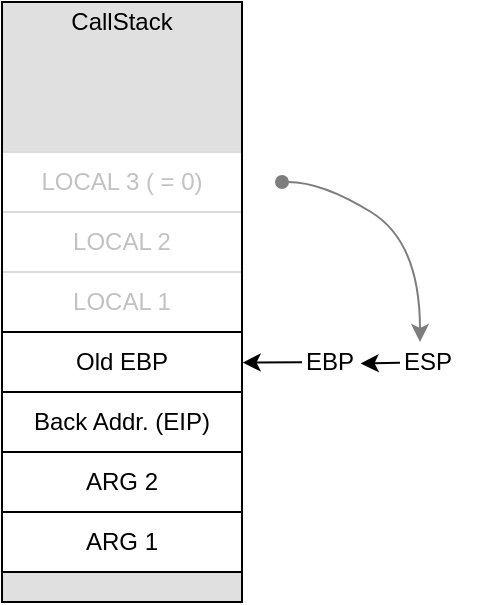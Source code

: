 <mxfile version="10.6.7" type="device"><diagram id="xBNL9nl5rcmQW-V06fkF" name="Page-1"><mxGraphModel dx="738" dy="505" grid="1" gridSize="10" guides="1" tooltips="1" connect="1" arrows="1" fold="1" page="1" pageScale="1" pageWidth="827" pageHeight="1169" math="0" shadow="0"><root><mxCell id="0"/><mxCell id="1" parent="0"/><mxCell id="XKsPrN5xdCDCXOlf3_o0-1" value="" style="rounded=0;whiteSpace=wrap;html=1;fillColor=#E0E0E0;" parent="1" vertex="1"><mxGeometry x="230" y="170" width="120" height="300" as="geometry"/></mxCell><mxCell id="XKsPrN5xdCDCXOlf3_o0-2" value="ARG 1" style="rounded=0;whiteSpace=wrap;html=1;fillColor=#ffffff;" parent="1" vertex="1"><mxGeometry x="230" y="425" width="120" height="30" as="geometry"/></mxCell><mxCell id="XKsPrN5xdCDCXOlf3_o0-3" value="ARG 2" style="rounded=0;whiteSpace=wrap;html=1;fillColor=#ffffff;" parent="1" vertex="1"><mxGeometry x="230" y="395" width="120" height="30" as="geometry"/></mxCell><mxCell id="XKsPrN5xdCDCXOlf3_o0-4" value="Back Addr. (EIP)" style="rounded=0;whiteSpace=wrap;html=1;fillColor=#ffffff;" parent="1" vertex="1"><mxGeometry x="230" y="365" width="120" height="30" as="geometry"/></mxCell><mxCell id="XKsPrN5xdCDCXOlf3_o0-9" value="EBP" style="text;html=1;strokeColor=none;fillColor=none;align=left;verticalAlign=middle;whiteSpace=wrap;rounded=0;" parent="1" vertex="1"><mxGeometry x="380" y="340" width="40" height="20" as="geometry"/></mxCell><mxCell id="XKsPrN5xdCDCXOlf3_o0-10" value="" style="endArrow=classic;html=1;entryX=1;entryY=0.5;entryDx=0;entryDy=0;align=left;" parent="1" source="XKsPrN5xdCDCXOlf3_o0-9" edge="1"><mxGeometry width="50" height="50" relative="1" as="geometry"><mxPoint x="380" y="350" as="sourcePoint"/><mxPoint x="350.31" y="350.276" as="targetPoint"/></mxGeometry></mxCell><mxCell id="XKsPrN5xdCDCXOlf3_o0-11" value="CallStack" style="text;html=1;strokeColor=none;fillColor=none;align=center;verticalAlign=middle;whiteSpace=wrap;rounded=0;" parent="1" vertex="1"><mxGeometry x="230" y="170" width="120" height="20" as="geometry"/></mxCell><mxCell id="XKsPrN5xdCDCXOlf3_o0-6" value="" style="endArrow=classic;html=1;align=left;entryX=1;entryY=0.5;entryDx=0;entryDy=0;" parent="1" source="XKsPrN5xdCDCXOlf3_o0-5" edge="1"><mxGeometry width="50" height="50" relative="1" as="geometry"><mxPoint x="429" y="318" as="sourcePoint"/><mxPoint x="409.31" y="350.776" as="targetPoint"/></mxGeometry></mxCell><mxCell id="XKsPrN5xdCDCXOlf3_o0-5" value="ESP" style="text;html=1;strokeColor=none;fillColor=none;align=left;verticalAlign=middle;whiteSpace=wrap;rounded=0;" parent="1" vertex="1"><mxGeometry x="429" y="340" width="40" height="20" as="geometry"/></mxCell><mxCell id="XKsPrN5xdCDCXOlf3_o0-25" value="LOCAL 1" style="rounded=0;whiteSpace=wrap;html=1;fillColor=#ffffff;strokeColor=#DBDBDB;fontColor=#C2C2C2;" parent="1" vertex="1"><mxGeometry x="230" y="305" width="120" height="30" as="geometry"/></mxCell><mxCell id="XKsPrN5xdCDCXOlf3_o0-26" value="LOCAL 2" style="rounded=0;whiteSpace=wrap;html=1;fillColor=#ffffff;strokeColor=#DBDBDB;fontColor=#C2C2C2;" parent="1" vertex="1"><mxGeometry x="230" y="275" width="120" height="30" as="geometry"/></mxCell><mxCell id="XKsPrN5xdCDCXOlf3_o0-27" value="LOCAL 3 ( = 0)" style="rounded=0;whiteSpace=wrap;html=1;fillColor=#ffffff;strokeColor=#DBDBDB;fontColor=#C2C2C2;" parent="1" vertex="1"><mxGeometry x="230" y="245" width="120" height="30" as="geometry"/></mxCell><mxCell id="eHnToHlyWbHE9sah03hu-1" value="" style="curved=1;endArrow=classic;html=1;strokeColor=#7D7D7D;align=left;entryX=0.25;entryY=0;entryDx=0;entryDy=0;startArrow=oval;startFill=1;" edge="1" parent="1" target="XKsPrN5xdCDCXOlf3_o0-5"><mxGeometry width="50" height="50" relative="1" as="geometry"><mxPoint x="370" y="260" as="sourcePoint"/><mxPoint x="240" y="330" as="targetPoint"/><Array as="points"><mxPoint x="390" y="260"/><mxPoint x="439" y="290"/></Array></mxGeometry></mxCell><mxCell id="eHnToHlyWbHE9sah03hu-3" value="" style="rounded=0;whiteSpace=wrap;html=1;fillColor=none;" vertex="1" parent="1"><mxGeometry x="230" y="170" width="120" height="300" as="geometry"/></mxCell><mxCell id="XKsPrN5xdCDCXOlf3_o0-24" value="Old EBP" style="rounded=0;whiteSpace=wrap;html=1;fillColor=#ffffff;" parent="1" vertex="1"><mxGeometry x="230" y="335" width="120" height="30" as="geometry"/></mxCell></root></mxGraphModel></diagram></mxfile>